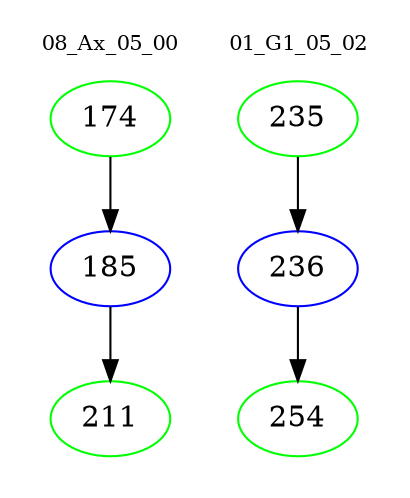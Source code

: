 digraph{
subgraph cluster_0 {
color = white
label = "08_Ax_05_00";
fontsize=10;
T0_174 [label="174", color="green"]
T0_174 -> T0_185 [color="black"]
T0_185 [label="185", color="blue"]
T0_185 -> T0_211 [color="black"]
T0_211 [label="211", color="green"]
}
subgraph cluster_1 {
color = white
label = "01_G1_05_02";
fontsize=10;
T1_235 [label="235", color="green"]
T1_235 -> T1_236 [color="black"]
T1_236 [label="236", color="blue"]
T1_236 -> T1_254 [color="black"]
T1_254 [label="254", color="green"]
}
}
